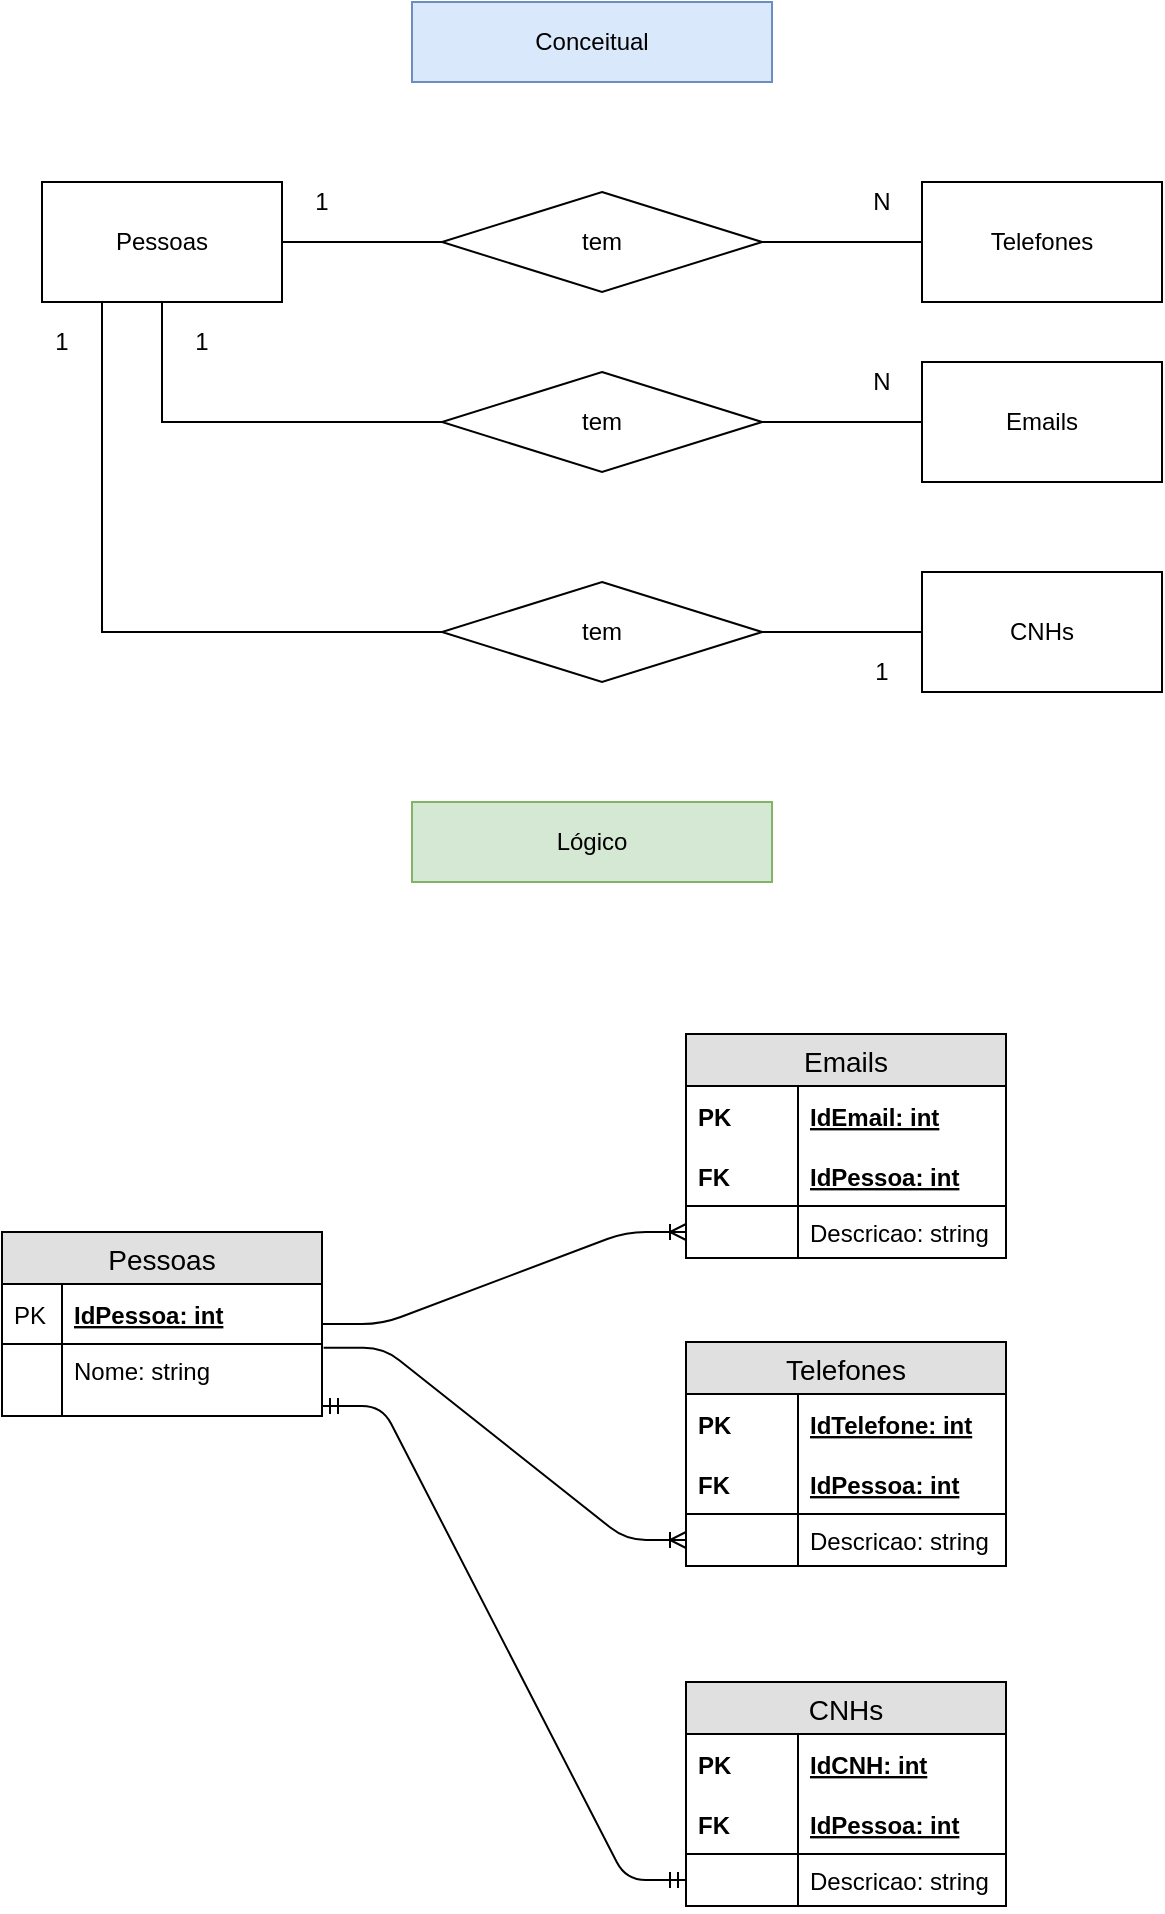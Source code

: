 <mxfile version="11.0.7" type="device"><diagram id="-yOh6JqBiyI88e3nL3CV" name="pessoas"><mxGraphModel dx="1635" dy="915" grid="1" gridSize="10" guides="1" tooltips="1" connect="1" arrows="1" fold="1" page="1" pageScale="1" pageWidth="827" pageHeight="1169" math="0" shadow="0"><root><mxCell id="0"/><mxCell id="1" parent="0"/><mxCell id="ZnfIQYaUInMrTpwozNd0-6" style="edgeStyle=orthogonalEdgeStyle;rounded=0;orthogonalLoop=1;jettySize=auto;html=1;entryX=0;entryY=0.5;entryDx=0;entryDy=0;endArrow=none;endFill=0;" edge="1" parent="1" source="ZnfIQYaUInMrTpwozNd0-1" target="ZnfIQYaUInMrTpwozNd0-2"><mxGeometry relative="1" as="geometry"/></mxCell><mxCell id="ZnfIQYaUInMrTpwozNd0-9" style="edgeStyle=orthogonalEdgeStyle;rounded=0;orthogonalLoop=1;jettySize=auto;html=1;entryX=0;entryY=0.5;entryDx=0;entryDy=0;endArrow=none;endFill=0;exitX=0.5;exitY=1;exitDx=0;exitDy=0;" edge="1" parent="1" source="ZnfIQYaUInMrTpwozNd0-1" target="ZnfIQYaUInMrTpwozNd0-8"><mxGeometry relative="1" as="geometry"/></mxCell><mxCell id="ZnfIQYaUInMrTpwozNd0-12" style="edgeStyle=orthogonalEdgeStyle;rounded=0;orthogonalLoop=1;jettySize=auto;html=1;entryX=0;entryY=0.5;entryDx=0;entryDy=0;endArrow=none;endFill=0;exitX=0.25;exitY=1;exitDx=0;exitDy=0;" edge="1" parent="1" source="ZnfIQYaUInMrTpwozNd0-1" target="ZnfIQYaUInMrTpwozNd0-11"><mxGeometry relative="1" as="geometry"/></mxCell><mxCell id="ZnfIQYaUInMrTpwozNd0-1" value="Pessoas" style="rounded=0;whiteSpace=wrap;html=1;" vertex="1" parent="1"><mxGeometry x="138" y="180" width="120" height="60" as="geometry"/></mxCell><mxCell id="ZnfIQYaUInMrTpwozNd0-7" style="edgeStyle=orthogonalEdgeStyle;rounded=0;orthogonalLoop=1;jettySize=auto;html=1;entryX=0;entryY=0.5;entryDx=0;entryDy=0;endArrow=none;endFill=0;" edge="1" parent="1" source="ZnfIQYaUInMrTpwozNd0-2" target="ZnfIQYaUInMrTpwozNd0-3"><mxGeometry relative="1" as="geometry"/></mxCell><mxCell id="ZnfIQYaUInMrTpwozNd0-2" value="tem" style="rhombus;whiteSpace=wrap;html=1;" vertex="1" parent="1"><mxGeometry x="338" y="185" width="160" height="50" as="geometry"/></mxCell><mxCell id="ZnfIQYaUInMrTpwozNd0-3" value="Telefones" style="rounded=0;whiteSpace=wrap;html=1;" vertex="1" parent="1"><mxGeometry x="578" y="180" width="120" height="60" as="geometry"/></mxCell><mxCell id="ZnfIQYaUInMrTpwozNd0-4" value="Emails" style="rounded=0;whiteSpace=wrap;html=1;" vertex="1" parent="1"><mxGeometry x="578" y="270" width="120" height="60" as="geometry"/></mxCell><mxCell id="ZnfIQYaUInMrTpwozNd0-5" value="CNHs" style="rounded=0;whiteSpace=wrap;html=1;" vertex="1" parent="1"><mxGeometry x="578" y="375" width="120" height="60" as="geometry"/></mxCell><mxCell id="ZnfIQYaUInMrTpwozNd0-10" style="edgeStyle=orthogonalEdgeStyle;rounded=0;orthogonalLoop=1;jettySize=auto;html=1;endArrow=none;endFill=0;" edge="1" parent="1" source="ZnfIQYaUInMrTpwozNd0-8" target="ZnfIQYaUInMrTpwozNd0-4"><mxGeometry relative="1" as="geometry"/></mxCell><mxCell id="ZnfIQYaUInMrTpwozNd0-8" value="tem" style="rhombus;whiteSpace=wrap;html=1;" vertex="1" parent="1"><mxGeometry x="338" y="275" width="160" height="50" as="geometry"/></mxCell><mxCell id="ZnfIQYaUInMrTpwozNd0-13" style="edgeStyle=orthogonalEdgeStyle;rounded=0;orthogonalLoop=1;jettySize=auto;html=1;endArrow=none;endFill=0;" edge="1" parent="1" source="ZnfIQYaUInMrTpwozNd0-11" target="ZnfIQYaUInMrTpwozNd0-5"><mxGeometry relative="1" as="geometry"/></mxCell><mxCell id="ZnfIQYaUInMrTpwozNd0-11" value="tem" style="rhombus;whiteSpace=wrap;html=1;" vertex="1" parent="1"><mxGeometry x="338" y="380" width="160" height="50" as="geometry"/></mxCell><mxCell id="ZnfIQYaUInMrTpwozNd0-14" value="1" style="text;html=1;strokeColor=none;fillColor=none;align=center;verticalAlign=middle;whiteSpace=wrap;rounded=0;" vertex="1" parent="1"><mxGeometry x="258" y="170" width="40" height="40" as="geometry"/></mxCell><mxCell id="ZnfIQYaUInMrTpwozNd0-15" value="N" style="text;html=1;strokeColor=none;fillColor=none;align=center;verticalAlign=middle;whiteSpace=wrap;rounded=0;" vertex="1" parent="1"><mxGeometry x="538" y="170" width="40" height="40" as="geometry"/></mxCell><mxCell id="ZnfIQYaUInMrTpwozNd0-16" value="1" style="text;html=1;strokeColor=none;fillColor=none;align=center;verticalAlign=middle;whiteSpace=wrap;rounded=0;" vertex="1" parent="1"><mxGeometry x="198" y="240" width="40" height="40" as="geometry"/></mxCell><mxCell id="ZnfIQYaUInMrTpwozNd0-17" value="N" style="text;html=1;strokeColor=none;fillColor=none;align=center;verticalAlign=middle;whiteSpace=wrap;rounded=0;" vertex="1" parent="1"><mxGeometry x="538" y="260" width="40" height="40" as="geometry"/></mxCell><mxCell id="ZnfIQYaUInMrTpwozNd0-18" value="1" style="text;html=1;strokeColor=none;fillColor=none;align=center;verticalAlign=middle;whiteSpace=wrap;rounded=0;" vertex="1" parent="1"><mxGeometry x="128" y="240" width="40" height="40" as="geometry"/></mxCell><mxCell id="ZnfIQYaUInMrTpwozNd0-19" value="1" style="text;html=1;strokeColor=none;fillColor=none;align=center;verticalAlign=middle;whiteSpace=wrap;rounded=0;" vertex="1" parent="1"><mxGeometry x="538" y="405" width="40" height="40" as="geometry"/></mxCell><mxCell id="ZnfIQYaUInMrTpwozNd0-20" value="Conceitual" style="rounded=0;whiteSpace=wrap;html=1;fillColor=#dae8fc;strokeColor=#6c8ebf;" vertex="1" parent="1"><mxGeometry x="323" y="90" width="180" height="40" as="geometry"/></mxCell><mxCell id="ZnfIQYaUInMrTpwozNd0-21" value="Lógico" style="rounded=0;whiteSpace=wrap;html=1;fillColor=#d5e8d4;strokeColor=#82b366;" vertex="1" parent="1"><mxGeometry x="323" y="490" width="180" height="40" as="geometry"/></mxCell><mxCell id="ZnfIQYaUInMrTpwozNd0-22" value="Pessoas" style="swimlane;fontStyle=0;childLayout=stackLayout;horizontal=1;startSize=26;fillColor=#e0e0e0;horizontalStack=0;resizeParent=1;resizeParentMax=0;resizeLast=0;collapsible=1;marginBottom=0;swimlaneFillColor=#ffffff;align=center;fontSize=14;" vertex="1" parent="1"><mxGeometry x="118" y="705" width="160" height="92" as="geometry"/></mxCell><mxCell id="ZnfIQYaUInMrTpwozNd0-23" value="IdPessoa: int" style="shape=partialRectangle;top=0;left=0;right=0;bottom=1;align=left;verticalAlign=middle;fillColor=none;spacingLeft=34;spacingRight=4;overflow=hidden;rotatable=0;points=[[0,0.5],[1,0.5]];portConstraint=eastwest;dropTarget=0;fontStyle=5;fontSize=12;" vertex="1" parent="ZnfIQYaUInMrTpwozNd0-22"><mxGeometry y="26" width="160" height="30" as="geometry"/></mxCell><mxCell id="ZnfIQYaUInMrTpwozNd0-24" value="PK" style="shape=partialRectangle;top=0;left=0;bottom=0;fillColor=none;align=left;verticalAlign=middle;spacingLeft=4;spacingRight=4;overflow=hidden;rotatable=0;points=[];portConstraint=eastwest;part=1;fontSize=12;" vertex="1" connectable="0" parent="ZnfIQYaUInMrTpwozNd0-23"><mxGeometry width="30" height="30" as="geometry"/></mxCell><mxCell id="ZnfIQYaUInMrTpwozNd0-25" value="Nome: string" style="shape=partialRectangle;top=0;left=0;right=0;bottom=0;align=left;verticalAlign=top;fillColor=none;spacingLeft=34;spacingRight=4;overflow=hidden;rotatable=0;points=[[0,0.5],[1,0.5]];portConstraint=eastwest;dropTarget=0;fontSize=12;" vertex="1" parent="ZnfIQYaUInMrTpwozNd0-22"><mxGeometry y="56" width="160" height="26" as="geometry"/></mxCell><mxCell id="ZnfIQYaUInMrTpwozNd0-26" value="" style="shape=partialRectangle;top=0;left=0;bottom=0;fillColor=none;align=left;verticalAlign=top;spacingLeft=4;spacingRight=4;overflow=hidden;rotatable=0;points=[];portConstraint=eastwest;part=1;fontSize=12;" vertex="1" connectable="0" parent="ZnfIQYaUInMrTpwozNd0-25"><mxGeometry width="30" height="26" as="geometry"/></mxCell><mxCell id="ZnfIQYaUInMrTpwozNd0-31" value="" style="shape=partialRectangle;top=0;left=0;right=0;bottom=0;align=left;verticalAlign=top;fillColor=none;spacingLeft=34;spacingRight=4;overflow=hidden;rotatable=0;points=[[0,0.5],[1,0.5]];portConstraint=eastwest;dropTarget=0;fontSize=12;" vertex="1" parent="ZnfIQYaUInMrTpwozNd0-22"><mxGeometry y="82" width="160" height="10" as="geometry"/></mxCell><mxCell id="ZnfIQYaUInMrTpwozNd0-32" value="" style="shape=partialRectangle;top=0;left=0;bottom=0;fillColor=none;align=left;verticalAlign=top;spacingLeft=4;spacingRight=4;overflow=hidden;rotatable=0;points=[];portConstraint=eastwest;part=1;fontSize=12;" vertex="1" connectable="0" parent="ZnfIQYaUInMrTpwozNd0-31"><mxGeometry width="30" height="10" as="geometry"/></mxCell><mxCell id="ZnfIQYaUInMrTpwozNd0-33" value="Emails" style="swimlane;fontStyle=0;childLayout=stackLayout;horizontal=1;startSize=26;fillColor=#e0e0e0;horizontalStack=0;resizeParent=1;resizeParentMax=0;resizeLast=0;collapsible=1;marginBottom=0;swimlaneFillColor=#ffffff;align=center;fontSize=14;" vertex="1" parent="1"><mxGeometry x="460" y="606" width="160" height="112" as="geometry"/></mxCell><mxCell id="ZnfIQYaUInMrTpwozNd0-34" value="IdEmail: int" style="shape=partialRectangle;top=0;left=0;right=0;bottom=0;align=left;verticalAlign=middle;fillColor=none;spacingLeft=60;spacingRight=4;overflow=hidden;rotatable=0;points=[[0,0.5],[1,0.5]];portConstraint=eastwest;dropTarget=0;fontStyle=5;fontSize=12;" vertex="1" parent="ZnfIQYaUInMrTpwozNd0-33"><mxGeometry y="26" width="160" height="30" as="geometry"/></mxCell><mxCell id="ZnfIQYaUInMrTpwozNd0-35" value="PK" style="shape=partialRectangle;fontStyle=1;top=0;left=0;bottom=0;fillColor=none;align=left;verticalAlign=middle;spacingLeft=4;spacingRight=4;overflow=hidden;rotatable=0;points=[];portConstraint=eastwest;part=1;fontSize=12;" vertex="1" connectable="0" parent="ZnfIQYaUInMrTpwozNd0-34"><mxGeometry width="56" height="30" as="geometry"/></mxCell><mxCell id="ZnfIQYaUInMrTpwozNd0-36" value="IdPessoa: int" style="shape=partialRectangle;top=0;left=0;right=0;bottom=1;align=left;verticalAlign=middle;fillColor=none;spacingLeft=60;spacingRight=4;overflow=hidden;rotatable=0;points=[[0,0.5],[1,0.5]];portConstraint=eastwest;dropTarget=0;fontStyle=5;fontSize=12;" vertex="1" parent="ZnfIQYaUInMrTpwozNd0-33"><mxGeometry y="56" width="160" height="30" as="geometry"/></mxCell><mxCell id="ZnfIQYaUInMrTpwozNd0-37" value="FK" style="shape=partialRectangle;fontStyle=1;top=0;left=0;bottom=0;fillColor=none;align=left;verticalAlign=middle;spacingLeft=4;spacingRight=4;overflow=hidden;rotatable=0;points=[];portConstraint=eastwest;part=1;fontSize=12;" vertex="1" connectable="0" parent="ZnfIQYaUInMrTpwozNd0-36"><mxGeometry width="56" height="30" as="geometry"/></mxCell><mxCell id="ZnfIQYaUInMrTpwozNd0-38" value="Descricao: string" style="shape=partialRectangle;top=0;left=0;right=0;bottom=0;align=left;verticalAlign=top;fillColor=none;spacingLeft=60;spacingRight=4;overflow=hidden;rotatable=0;points=[[0,0.5],[1,0.5]];portConstraint=eastwest;dropTarget=0;fontSize=12;" vertex="1" parent="ZnfIQYaUInMrTpwozNd0-33"><mxGeometry y="86" width="160" height="26" as="geometry"/></mxCell><mxCell id="ZnfIQYaUInMrTpwozNd0-39" value="" style="shape=partialRectangle;top=0;left=0;bottom=0;fillColor=none;align=left;verticalAlign=top;spacingLeft=4;spacingRight=4;overflow=hidden;rotatable=0;points=[];portConstraint=eastwest;part=1;fontSize=12;" vertex="1" connectable="0" parent="ZnfIQYaUInMrTpwozNd0-38"><mxGeometry width="56" height="26" as="geometry"/></mxCell><mxCell id="ZnfIQYaUInMrTpwozNd0-40" value="Telefones" style="swimlane;fontStyle=0;childLayout=stackLayout;horizontal=1;startSize=26;fillColor=#e0e0e0;horizontalStack=0;resizeParent=1;resizeParentMax=0;resizeLast=0;collapsible=1;marginBottom=0;swimlaneFillColor=#ffffff;align=center;fontSize=14;" vertex="1" parent="1"><mxGeometry x="460" y="760" width="160" height="112" as="geometry"/></mxCell><mxCell id="ZnfIQYaUInMrTpwozNd0-41" value="IdTelefone: int" style="shape=partialRectangle;top=0;left=0;right=0;bottom=0;align=left;verticalAlign=middle;fillColor=none;spacingLeft=60;spacingRight=4;overflow=hidden;rotatable=0;points=[[0,0.5],[1,0.5]];portConstraint=eastwest;dropTarget=0;fontStyle=5;fontSize=12;" vertex="1" parent="ZnfIQYaUInMrTpwozNd0-40"><mxGeometry y="26" width="160" height="30" as="geometry"/></mxCell><mxCell id="ZnfIQYaUInMrTpwozNd0-42" value="PK" style="shape=partialRectangle;fontStyle=1;top=0;left=0;bottom=0;fillColor=none;align=left;verticalAlign=middle;spacingLeft=4;spacingRight=4;overflow=hidden;rotatable=0;points=[];portConstraint=eastwest;part=1;fontSize=12;" vertex="1" connectable="0" parent="ZnfIQYaUInMrTpwozNd0-41"><mxGeometry width="56" height="30" as="geometry"/></mxCell><mxCell id="ZnfIQYaUInMrTpwozNd0-43" value="IdPessoa: int" style="shape=partialRectangle;top=0;left=0;right=0;bottom=1;align=left;verticalAlign=middle;fillColor=none;spacingLeft=60;spacingRight=4;overflow=hidden;rotatable=0;points=[[0,0.5],[1,0.5]];portConstraint=eastwest;dropTarget=0;fontStyle=5;fontSize=12;" vertex="1" parent="ZnfIQYaUInMrTpwozNd0-40"><mxGeometry y="56" width="160" height="30" as="geometry"/></mxCell><mxCell id="ZnfIQYaUInMrTpwozNd0-44" value="FK" style="shape=partialRectangle;fontStyle=1;top=0;left=0;bottom=0;fillColor=none;align=left;verticalAlign=middle;spacingLeft=4;spacingRight=4;overflow=hidden;rotatable=0;points=[];portConstraint=eastwest;part=1;fontSize=12;" vertex="1" connectable="0" parent="ZnfIQYaUInMrTpwozNd0-43"><mxGeometry width="56" height="30" as="geometry"/></mxCell><mxCell id="ZnfIQYaUInMrTpwozNd0-45" value="Descricao: string" style="shape=partialRectangle;top=0;left=0;right=0;bottom=0;align=left;verticalAlign=top;fillColor=none;spacingLeft=60;spacingRight=4;overflow=hidden;rotatable=0;points=[[0,0.5],[1,0.5]];portConstraint=eastwest;dropTarget=0;fontSize=12;" vertex="1" parent="ZnfIQYaUInMrTpwozNd0-40"><mxGeometry y="86" width="160" height="26" as="geometry"/></mxCell><mxCell id="ZnfIQYaUInMrTpwozNd0-46" value="" style="shape=partialRectangle;top=0;left=0;bottom=0;fillColor=none;align=left;verticalAlign=top;spacingLeft=4;spacingRight=4;overflow=hidden;rotatable=0;points=[];portConstraint=eastwest;part=1;fontSize=12;" vertex="1" connectable="0" parent="ZnfIQYaUInMrTpwozNd0-45"><mxGeometry width="56" height="26" as="geometry"/></mxCell><mxCell id="ZnfIQYaUInMrTpwozNd0-48" value="CNHs" style="swimlane;fontStyle=0;childLayout=stackLayout;horizontal=1;startSize=26;fillColor=#e0e0e0;horizontalStack=0;resizeParent=1;resizeParentMax=0;resizeLast=0;collapsible=1;marginBottom=0;swimlaneFillColor=#ffffff;align=center;fontSize=14;" vertex="1" parent="1"><mxGeometry x="460" y="930" width="160" height="112" as="geometry"/></mxCell><mxCell id="ZnfIQYaUInMrTpwozNd0-49" value="IdCNH: int" style="shape=partialRectangle;top=0;left=0;right=0;bottom=0;align=left;verticalAlign=middle;fillColor=none;spacingLeft=60;spacingRight=4;overflow=hidden;rotatable=0;points=[[0,0.5],[1,0.5]];portConstraint=eastwest;dropTarget=0;fontStyle=5;fontSize=12;" vertex="1" parent="ZnfIQYaUInMrTpwozNd0-48"><mxGeometry y="26" width="160" height="30" as="geometry"/></mxCell><mxCell id="ZnfIQYaUInMrTpwozNd0-50" value="PK" style="shape=partialRectangle;fontStyle=1;top=0;left=0;bottom=0;fillColor=none;align=left;verticalAlign=middle;spacingLeft=4;spacingRight=4;overflow=hidden;rotatable=0;points=[];portConstraint=eastwest;part=1;fontSize=12;" vertex="1" connectable="0" parent="ZnfIQYaUInMrTpwozNd0-49"><mxGeometry width="56" height="30" as="geometry"/></mxCell><mxCell id="ZnfIQYaUInMrTpwozNd0-51" value="IdPessoa: int" style="shape=partialRectangle;top=0;left=0;right=0;bottom=1;align=left;verticalAlign=middle;fillColor=none;spacingLeft=60;spacingRight=4;overflow=hidden;rotatable=0;points=[[0,0.5],[1,0.5]];portConstraint=eastwest;dropTarget=0;fontStyle=5;fontSize=12;" vertex="1" parent="ZnfIQYaUInMrTpwozNd0-48"><mxGeometry y="56" width="160" height="30" as="geometry"/></mxCell><mxCell id="ZnfIQYaUInMrTpwozNd0-52" value="FK" style="shape=partialRectangle;fontStyle=1;top=0;left=0;bottom=0;fillColor=none;align=left;verticalAlign=middle;spacingLeft=4;spacingRight=4;overflow=hidden;rotatable=0;points=[];portConstraint=eastwest;part=1;fontSize=12;" vertex="1" connectable="0" parent="ZnfIQYaUInMrTpwozNd0-51"><mxGeometry width="56" height="30" as="geometry"/></mxCell><mxCell id="ZnfIQYaUInMrTpwozNd0-53" value="Descricao: string" style="shape=partialRectangle;top=0;left=0;right=0;bottom=0;align=left;verticalAlign=top;fillColor=none;spacingLeft=60;spacingRight=4;overflow=hidden;rotatable=0;points=[[0,0.5],[1,0.5]];portConstraint=eastwest;dropTarget=0;fontSize=12;" vertex="1" parent="ZnfIQYaUInMrTpwozNd0-48"><mxGeometry y="86" width="160" height="26" as="geometry"/></mxCell><mxCell id="ZnfIQYaUInMrTpwozNd0-54" value="" style="shape=partialRectangle;top=0;left=0;bottom=0;fillColor=none;align=left;verticalAlign=top;spacingLeft=4;spacingRight=4;overflow=hidden;rotatable=0;points=[];portConstraint=eastwest;part=1;fontSize=12;" vertex="1" connectable="0" parent="ZnfIQYaUInMrTpwozNd0-53"><mxGeometry width="56" height="26" as="geometry"/></mxCell><mxCell id="ZnfIQYaUInMrTpwozNd0-55" value="" style="edgeStyle=entityRelationEdgeStyle;fontSize=12;html=1;endArrow=ERmandOne;startArrow=ERmandOne;exitX=1;exitY=0.5;exitDx=0;exitDy=0;entryX=0;entryY=0.5;entryDx=0;entryDy=0;" edge="1" parent="1" source="ZnfIQYaUInMrTpwozNd0-31" target="ZnfIQYaUInMrTpwozNd0-53"><mxGeometry width="100" height="100" relative="1" as="geometry"><mxPoint x="250" y="1030" as="sourcePoint"/><mxPoint x="350" y="930" as="targetPoint"/></mxGeometry></mxCell><mxCell id="ZnfIQYaUInMrTpwozNd0-56" value="" style="edgeStyle=entityRelationEdgeStyle;fontSize=12;html=1;endArrow=ERoneToMany;entryX=0;entryY=0.5;entryDx=0;entryDy=0;" edge="1" parent="1" source="ZnfIQYaUInMrTpwozNd0-22" target="ZnfIQYaUInMrTpwozNd0-38"><mxGeometry width="100" height="100" relative="1" as="geometry"><mxPoint x="320" y="810" as="sourcePoint"/><mxPoint x="420" y="710" as="targetPoint"/></mxGeometry></mxCell><mxCell id="ZnfIQYaUInMrTpwozNd0-57" value="" style="edgeStyle=entityRelationEdgeStyle;fontSize=12;html=1;endArrow=ERoneToMany;exitX=1.005;exitY=0.073;exitDx=0;exitDy=0;exitPerimeter=0;entryX=0;entryY=0.5;entryDx=0;entryDy=0;" edge="1" parent="1" source="ZnfIQYaUInMrTpwozNd0-25" target="ZnfIQYaUInMrTpwozNd0-45"><mxGeometry width="100" height="100" relative="1" as="geometry"><mxPoint x="310" y="880" as="sourcePoint"/><mxPoint x="410" y="780" as="targetPoint"/></mxGeometry></mxCell></root></mxGraphModel></diagram></mxfile>